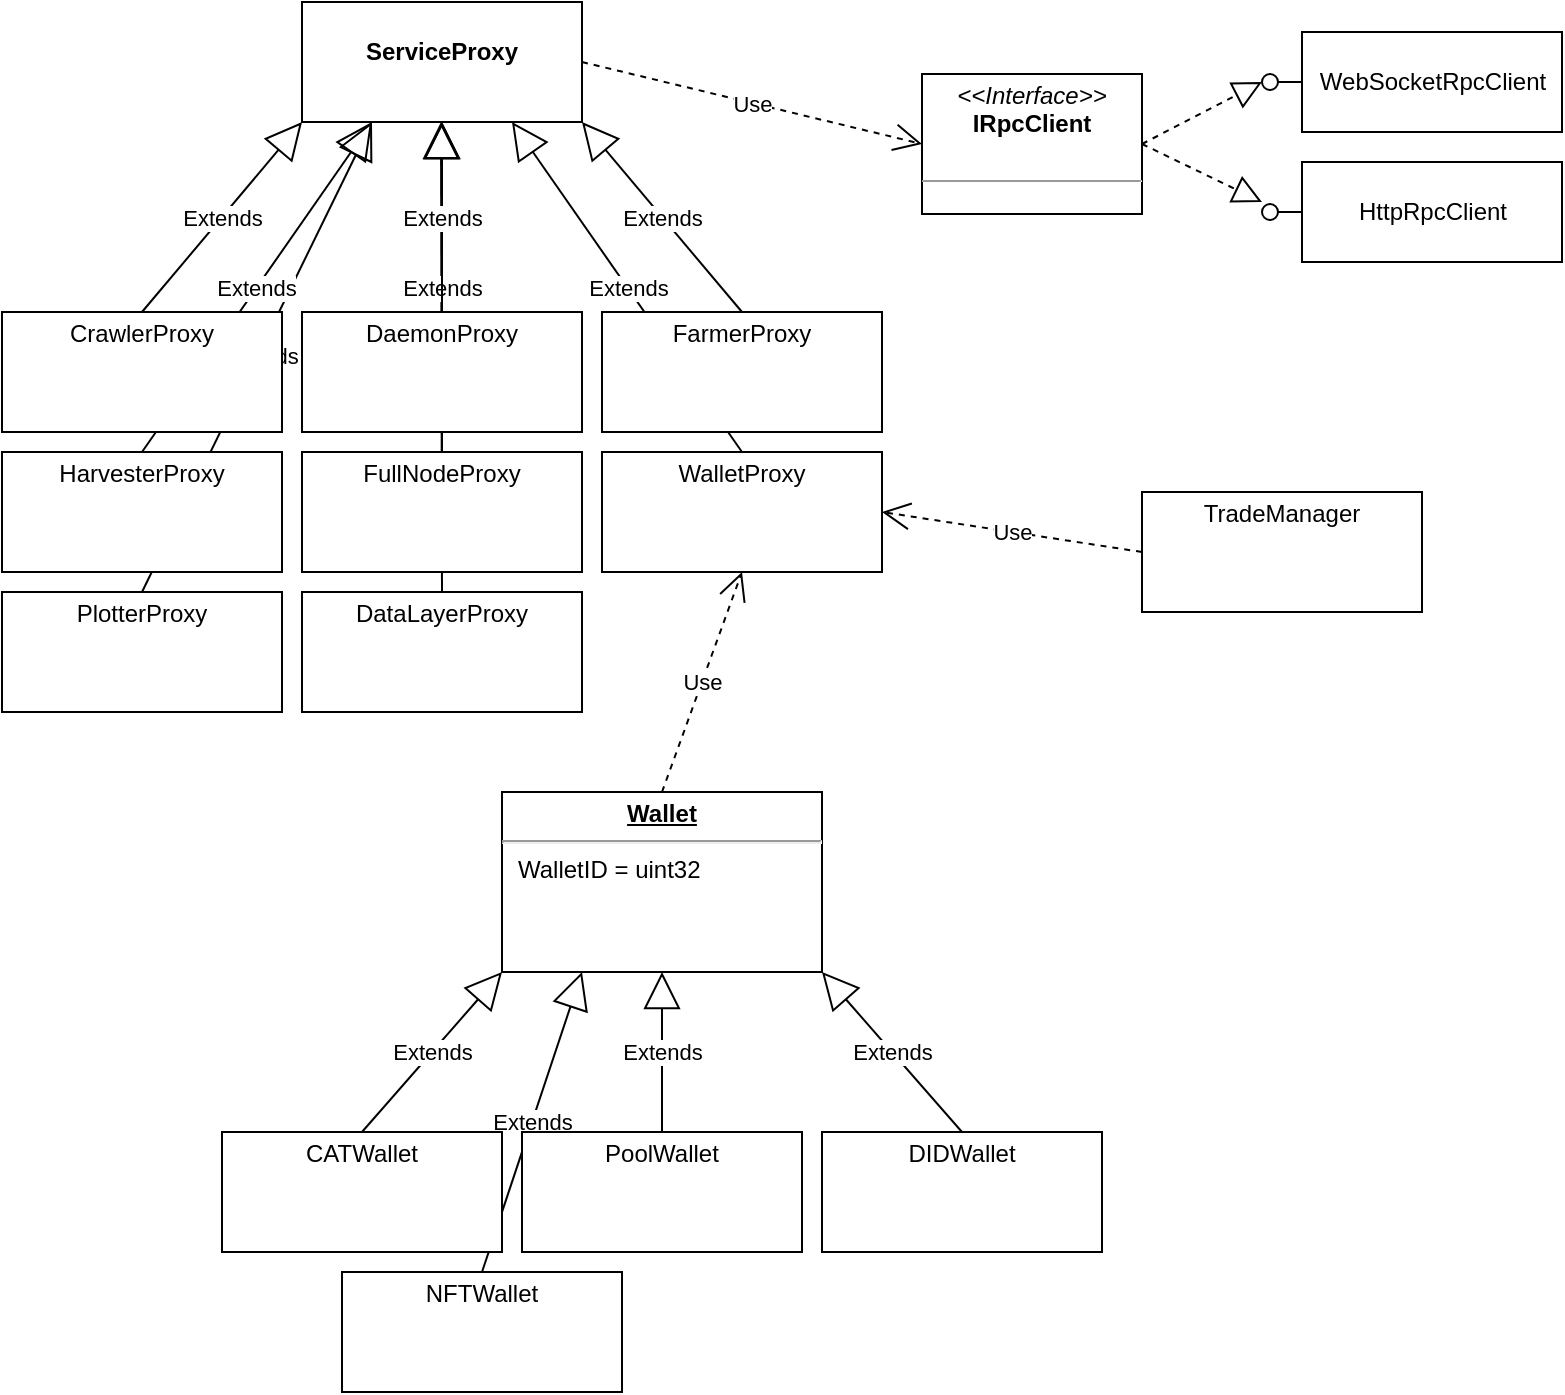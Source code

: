 <mxfile>
    <diagram id="2sSWdcVANpwXDTMMq90L" name="Page-1">
        <mxGraphModel dx="1036" dy="569" grid="1" gridSize="10" guides="1" tooltips="1" connect="1" arrows="1" fold="1" page="1" pageScale="1" pageWidth="850" pageHeight="1100" math="0" shadow="0">
            <root>
                <mxCell id="0"/>
                <mxCell id="1" parent="0"/>
                <mxCell id="52" value="Extends" style="endArrow=block;endSize=16;endFill=0;html=1;exitX=0.5;exitY=0;exitDx=0;exitDy=0;entryX=0.5;entryY=1;entryDx=0;entryDy=0;" edge="1" parent="1" source="51">
                    <mxGeometry width="160" relative="1" as="geometry">
                        <mxPoint x="249.5" y="240" as="sourcePoint"/>
                        <mxPoint x="249.5" y="145" as="targetPoint"/>
                    </mxGeometry>
                </mxCell>
                <mxCell id="50" value="Extends" style="endArrow=block;endSize=16;endFill=0;html=1;exitX=0.5;exitY=0;exitDx=0;exitDy=0;entryX=0.25;entryY=1;entryDx=0;entryDy=0;" parent="1" source="49" target="37" edge="1">
                    <mxGeometry width="160" relative="1" as="geometry">
                        <mxPoint x="220" y="650" as="sourcePoint"/>
                        <mxPoint x="360" y="570" as="targetPoint"/>
                    </mxGeometry>
                </mxCell>
                <mxCell id="46" value="Extends" style="endArrow=block;endSize=16;endFill=0;html=1;exitX=0.5;exitY=0;exitDx=0;exitDy=0;entryX=0.25;entryY=1;entryDx=0;entryDy=0;" parent="1" source="45" target="2" edge="1">
                    <mxGeometry width="160" relative="1" as="geometry">
                        <mxPoint x="110" y="320" as="sourcePoint"/>
                        <mxPoint x="210" y="150" as="targetPoint"/>
                    </mxGeometry>
                </mxCell>
                <mxCell id="28" value="Extends" style="endArrow=block;endSize=16;endFill=0;html=1;exitX=0.5;exitY=0;exitDx=0;exitDy=0;entryX=0.25;entryY=1;entryDx=0;entryDy=0;" parent="1" source="24" target="2" edge="1">
                    <mxGeometry width="160" relative="1" as="geometry">
                        <mxPoint x="110" y="250" as="sourcePoint"/>
                        <mxPoint x="170" y="170" as="targetPoint"/>
                    </mxGeometry>
                </mxCell>
                <mxCell id="29" value="Extends" style="endArrow=block;endSize=16;endFill=0;html=1;exitX=0.5;exitY=0;exitDx=0;exitDy=0;entryX=0.5;entryY=1;entryDx=0;entryDy=0;" parent="1" source="26" target="2" edge="1">
                    <mxGeometry width="160" relative="1" as="geometry">
                        <mxPoint x="120" y="260" as="sourcePoint"/>
                        <mxPoint x="210" y="160" as="targetPoint"/>
                    </mxGeometry>
                </mxCell>
                <mxCell id="32" value="Extends" style="endArrow=block;endSize=16;endFill=0;html=1;exitX=0.5;exitY=0;exitDx=0;exitDy=0;entryX=0.75;entryY=1;entryDx=0;entryDy=0;" parent="1" source="27" target="2" edge="1">
                    <mxGeometry width="160" relative="1" as="geometry">
                        <mxPoint x="150" y="290" as="sourcePoint"/>
                        <mxPoint x="250" y="160" as="targetPoint"/>
                    </mxGeometry>
                </mxCell>
                <mxCell id="2" value="&lt;p style=&quot;margin: 0px ; margin-top: 4px ; text-align: center&quot;&gt;&lt;br&gt;&lt;b&gt;ServiceProxy&lt;/b&gt;&lt;/p&gt;" style="verticalAlign=top;align=left;overflow=fill;fontSize=12;fontFamily=Helvetica;html=1;" parent="1" vertex="1">
                    <mxGeometry x="180" y="85" width="140" height="60" as="geometry"/>
                </mxCell>
                <mxCell id="3" value="&lt;p style=&quot;margin: 0px ; margin-top: 4px ; text-align: center&quot;&gt;&lt;i&gt;&amp;lt;&amp;lt;Interface&amp;gt;&amp;gt;&lt;/i&gt;&lt;br&gt;&lt;b&gt;IRpcClient&lt;/b&gt;&lt;/p&gt;&lt;br&gt;&lt;hr size=&quot;1&quot;&gt;&lt;p style=&quot;margin: 0px ; margin-left: 4px&quot;&gt;&lt;br&gt;&lt;/p&gt;" style="verticalAlign=top;align=left;overflow=fill;fontSize=12;fontFamily=Helvetica;html=1;" parent="1" vertex="1">
                    <mxGeometry x="490" y="121" width="110" height="70" as="geometry"/>
                </mxCell>
                <mxCell id="6" value="Use" style="endArrow=open;endSize=12;dashed=1;html=1;entryX=0;entryY=0.5;entryDx=0;entryDy=0;exitX=1;exitY=0.5;exitDx=0;exitDy=0;" parent="1" source="2" target="3" edge="1">
                    <mxGeometry width="160" relative="1" as="geometry">
                        <mxPoint x="220" y="129.5" as="sourcePoint"/>
                        <mxPoint x="480" y="151" as="targetPoint"/>
                    </mxGeometry>
                </mxCell>
                <mxCell id="7" value="" style="endArrow=block;dashed=1;endFill=0;endSize=12;html=1;exitX=1;exitY=0.5;exitDx=0;exitDy=0;entryX=0;entryY=0.5;entryDx=0;entryDy=0;" parent="1" source="3" edge="1">
                    <mxGeometry width="160" relative="1" as="geometry">
                        <mxPoint x="500" y="245" as="sourcePoint"/>
                        <mxPoint x="660" y="125" as="targetPoint"/>
                    </mxGeometry>
                </mxCell>
                <mxCell id="8" value="" style="endArrow=block;dashed=1;endFill=0;endSize=12;html=1;exitX=1;exitY=0.5;exitDx=0;exitDy=0;" parent="1" source="3" edge="1">
                    <mxGeometry width="160" relative="1" as="geometry">
                        <mxPoint x="560" y="145" as="sourcePoint"/>
                        <mxPoint x="660" y="185" as="targetPoint"/>
                    </mxGeometry>
                </mxCell>
                <mxCell id="9" value="WebSocketRpcClient" style="html=1;rounded=0;" parent="1" vertex="1">
                    <mxGeometry x="680" y="100" width="130" height="50" as="geometry"/>
                </mxCell>
                <mxCell id="10" value="" style="endArrow=none;html=1;rounded=0;align=center;verticalAlign=top;endFill=0;labelBackgroundColor=none;endSize=2;" parent="1" source="9" target="11" edge="1">
                    <mxGeometry relative="1" as="geometry"/>
                </mxCell>
                <mxCell id="11" value="" style="ellipse;html=1;fontSize=11;align=center;fillColor=none;points=[];aspect=fixed;resizable=0;verticalAlign=bottom;labelPosition=center;verticalLabelPosition=top;flipH=1;" parent="1" vertex="1">
                    <mxGeometry x="660" y="121" width="8" height="8" as="geometry"/>
                </mxCell>
                <mxCell id="16" value="HttpRpcClient" style="html=1;rounded=0;" parent="1" vertex="1">
                    <mxGeometry x="680" y="165" width="130" height="50" as="geometry"/>
                </mxCell>
                <mxCell id="17" value="" style="endArrow=none;html=1;rounded=0;align=center;verticalAlign=top;endFill=0;labelBackgroundColor=none;endSize=2;" parent="1" source="16" target="18" edge="1">
                    <mxGeometry relative="1" as="geometry"/>
                </mxCell>
                <mxCell id="18" value="" style="ellipse;html=1;fontSize=11;align=center;fillColor=none;points=[];aspect=fixed;resizable=0;verticalAlign=bottom;labelPosition=center;verticalLabelPosition=top;flipH=1;" parent="1" vertex="1">
                    <mxGeometry x="660" y="186" width="8" height="8" as="geometry"/>
                </mxCell>
                <mxCell id="19" value="&lt;p style=&quot;margin: 0px ; margin-top: 4px ; text-align: center&quot;&gt;CrawlerProxy&lt;/p&gt;" style="verticalAlign=top;align=left;overflow=fill;fontSize=12;fontFamily=Helvetica;html=1;" parent="1" vertex="1">
                    <mxGeometry x="30" y="240" width="140" height="60" as="geometry"/>
                </mxCell>
                <mxCell id="22" value="Extends" style="endArrow=block;endSize=16;endFill=0;html=1;exitX=0.5;exitY=0;exitDx=0;exitDy=0;entryX=0;entryY=1;entryDx=0;entryDy=0;" parent="1" source="19" target="2" edge="1">
                    <mxGeometry width="160" relative="1" as="geometry">
                        <mxPoint x="550" y="470" as="sourcePoint"/>
                        <mxPoint x="710" y="470" as="targetPoint"/>
                    </mxGeometry>
                </mxCell>
                <mxCell id="23" value="&lt;p style=&quot;margin: 0px ; margin-top: 4px ; text-align: center&quot;&gt;DaemonProxy&lt;/p&gt;" style="verticalAlign=top;align=left;overflow=fill;fontSize=12;fontFamily=Helvetica;html=1;" parent="1" vertex="1">
                    <mxGeometry x="180" y="240" width="140" height="60" as="geometry"/>
                </mxCell>
                <mxCell id="24" value="&lt;p style=&quot;margin: 0px ; margin-top: 4px ; text-align: center&quot;&gt;HarvesterProxy&lt;/p&gt;" style="verticalAlign=top;align=left;overflow=fill;fontSize=12;fontFamily=Helvetica;html=1;" parent="1" vertex="1">
                    <mxGeometry x="30" y="310" width="140" height="60" as="geometry"/>
                </mxCell>
                <mxCell id="25" value="&lt;p style=&quot;margin: 0px ; margin-top: 4px ; text-align: center&quot;&gt;FarmerProxy&lt;/p&gt;" style="verticalAlign=top;align=left;overflow=fill;fontSize=12;fontFamily=Helvetica;html=1;" parent="1" vertex="1">
                    <mxGeometry x="330" y="240" width="140" height="60" as="geometry"/>
                </mxCell>
                <mxCell id="26" value="&lt;p style=&quot;margin: 0px ; margin-top: 4px ; text-align: center&quot;&gt;FullNodeProxy&lt;/p&gt;" style="verticalAlign=top;align=left;overflow=fill;fontSize=12;fontFamily=Helvetica;html=1;" parent="1" vertex="1">
                    <mxGeometry x="180" y="310" width="140" height="60" as="geometry"/>
                </mxCell>
                <mxCell id="27" value="&lt;p style=&quot;margin: 0px ; margin-top: 4px ; text-align: center&quot;&gt;WalletProxy&lt;/p&gt;" style="verticalAlign=top;align=left;overflow=fill;fontSize=12;fontFamily=Helvetica;html=1;" parent="1" vertex="1">
                    <mxGeometry x="330" y="310" width="140" height="60" as="geometry"/>
                </mxCell>
                <mxCell id="30" value="Extends" style="endArrow=block;endSize=16;endFill=0;html=1;exitX=0.5;exitY=0;exitDx=0;exitDy=0;entryX=1;entryY=1;entryDx=0;entryDy=0;" parent="1" source="25" target="2" edge="1">
                    <mxGeometry width="160" relative="1" as="geometry">
                        <mxPoint x="130" y="270" as="sourcePoint"/>
                        <mxPoint x="205" y="190" as="targetPoint"/>
                    </mxGeometry>
                </mxCell>
                <mxCell id="31" value="Extends" style="endArrow=block;endSize=16;endFill=0;html=1;exitX=0.5;exitY=0;exitDx=0;exitDy=0;entryX=0.5;entryY=1;entryDx=0;entryDy=0;" parent="1" source="23" target="2" edge="1">
                    <mxGeometry width="160" relative="1" as="geometry">
                        <mxPoint x="140" y="280" as="sourcePoint"/>
                        <mxPoint x="215" y="200" as="targetPoint"/>
                    </mxGeometry>
                </mxCell>
                <mxCell id="33" value="&lt;p style=&quot;margin: 0px ; margin-top: 4px ; text-align: center&quot;&gt;TradeManager&lt;/p&gt;" style="verticalAlign=top;align=left;overflow=fill;fontSize=12;fontFamily=Helvetica;html=1;" parent="1" vertex="1">
                    <mxGeometry x="600" y="330" width="140" height="60" as="geometry"/>
                </mxCell>
                <mxCell id="34" value="Use" style="endArrow=open;endSize=12;dashed=1;html=1;entryX=1;entryY=0.5;entryDx=0;entryDy=0;exitX=0;exitY=0.5;exitDx=0;exitDy=0;" parent="1" source="33" target="27" edge="1">
                    <mxGeometry width="160" relative="1" as="geometry">
                        <mxPoint x="330" y="447" as="sourcePoint"/>
                        <mxPoint x="500" y="430" as="targetPoint"/>
                    </mxGeometry>
                </mxCell>
                <mxCell id="37" value="&lt;p style=&quot;margin: 0px ; margin-top: 4px ; text-align: center ; text-decoration: underline&quot;&gt;&lt;b&gt;Wallet&lt;/b&gt;&lt;/p&gt;&lt;hr&gt;&lt;p style=&quot;margin: 0px ; margin-left: 8px&quot;&gt;WalletID = uint32&lt;br&gt;&lt;/p&gt;" style="verticalAlign=top;align=left;overflow=fill;fontSize=12;fontFamily=Helvetica;html=1;" parent="1" vertex="1">
                    <mxGeometry x="280" y="480" width="160" height="90" as="geometry"/>
                </mxCell>
                <mxCell id="38" value="&lt;p style=&quot;margin: 0px ; margin-top: 4px ; text-align: center&quot;&gt;CATWallet&lt;/p&gt;" style="verticalAlign=top;align=left;overflow=fill;fontSize=12;fontFamily=Helvetica;html=1;" parent="1" vertex="1">
                    <mxGeometry x="140" y="650" width="140" height="60" as="geometry"/>
                </mxCell>
                <mxCell id="39" value="Extends" style="endArrow=block;endSize=16;endFill=0;html=1;exitX=0.5;exitY=0;exitDx=0;exitDy=0;entryX=0;entryY=1;entryDx=0;entryDy=0;" parent="1" source="38" target="37" edge="1">
                    <mxGeometry width="160" relative="1" as="geometry">
                        <mxPoint x="220" y="310" as="sourcePoint"/>
                        <mxPoint x="220" y="215" as="targetPoint"/>
                    </mxGeometry>
                </mxCell>
                <mxCell id="40" value="&lt;p style=&quot;margin: 0px ; margin-top: 4px ; text-align: center&quot;&gt;PoolWallet&lt;/p&gt;" style="verticalAlign=top;align=left;overflow=fill;fontSize=12;fontFamily=Helvetica;html=1;" parent="1" vertex="1">
                    <mxGeometry x="290" y="650" width="140" height="60" as="geometry"/>
                </mxCell>
                <mxCell id="41" value="Use" style="endArrow=open;endSize=12;dashed=1;html=1;entryX=0.5;entryY=1;entryDx=0;entryDy=0;exitX=0.5;exitY=0;exitDx=0;exitDy=0;" parent="1" source="37" target="27" edge="1">
                    <mxGeometry width="160" relative="1" as="geometry">
                        <mxPoint x="610" y="370" as="sourcePoint"/>
                        <mxPoint x="480" y="350" as="targetPoint"/>
                    </mxGeometry>
                </mxCell>
                <mxCell id="42" value="Extends" style="endArrow=block;endSize=16;endFill=0;html=1;exitX=0.5;exitY=0;exitDx=0;exitDy=0;entryX=0.5;entryY=1;entryDx=0;entryDy=0;" parent="1" source="40" target="37" edge="1">
                    <mxGeometry width="160" relative="1" as="geometry">
                        <mxPoint x="280" y="630" as="sourcePoint"/>
                        <mxPoint x="360" y="570" as="targetPoint"/>
                    </mxGeometry>
                </mxCell>
                <mxCell id="43" value="&lt;p style=&quot;margin: 0px ; margin-top: 4px ; text-align: center&quot;&gt;DIDWallet&lt;/p&gt;" style="verticalAlign=top;align=left;overflow=fill;fontSize=12;fontFamily=Helvetica;html=1;" parent="1" vertex="1">
                    <mxGeometry x="440" y="650" width="140" height="60" as="geometry"/>
                </mxCell>
                <mxCell id="44" value="Extends" style="endArrow=block;endSize=16;endFill=0;html=1;exitX=0.5;exitY=0;exitDx=0;exitDy=0;entryX=1;entryY=1;entryDx=0;entryDy=0;" parent="1" source="43" target="37" edge="1">
                    <mxGeometry width="160" relative="1" as="geometry">
                        <mxPoint x="410" y="640" as="sourcePoint"/>
                        <mxPoint x="370" y="580" as="targetPoint"/>
                    </mxGeometry>
                </mxCell>
                <mxCell id="45" value="&lt;p style=&quot;margin: 0px ; margin-top: 4px ; text-align: center&quot;&gt;PlotterProxy&lt;/p&gt;" style="verticalAlign=top;align=left;overflow=fill;fontSize=12;fontFamily=Helvetica;html=1;" parent="1" vertex="1">
                    <mxGeometry x="30" y="380" width="140" height="60" as="geometry"/>
                </mxCell>
                <mxCell id="49" value="&lt;p style=&quot;margin: 0px ; margin-top: 4px ; text-align: center&quot;&gt;NFTWallet&lt;/p&gt;" style="verticalAlign=top;align=left;overflow=fill;fontSize=12;fontFamily=Helvetica;html=1;" parent="1" vertex="1">
                    <mxGeometry x="200" y="720" width="140" height="60" as="geometry"/>
                </mxCell>
                <mxCell id="51" value="&lt;p style=&quot;margin: 0px ; margin-top: 4px ; text-align: center&quot;&gt;DataLayerProxy&lt;/p&gt;" style="verticalAlign=top;align=left;overflow=fill;fontSize=12;fontFamily=Helvetica;html=1;" vertex="1" parent="1">
                    <mxGeometry x="180" y="380" width="140" height="60" as="geometry"/>
                </mxCell>
            </root>
        </mxGraphModel>
    </diagram>
</mxfile>
